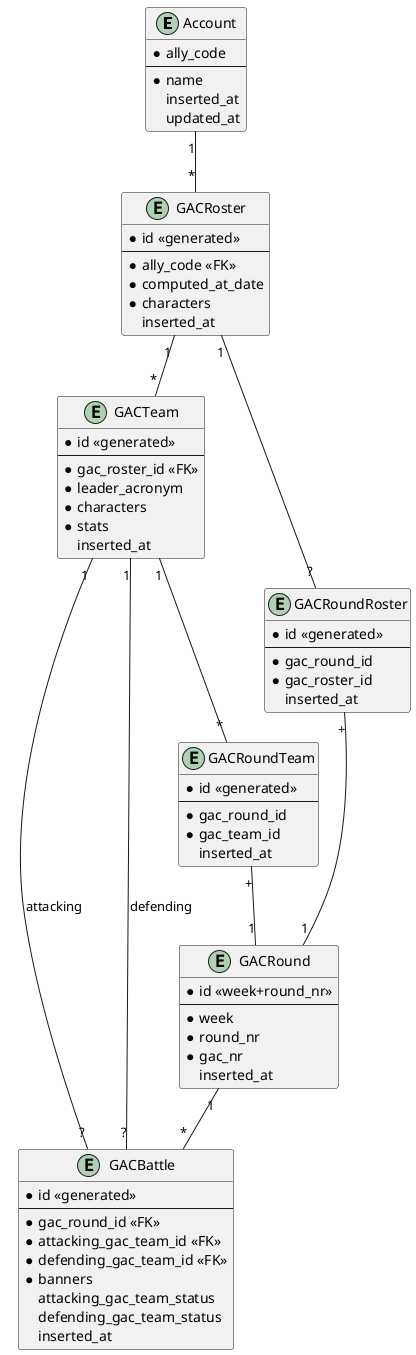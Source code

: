@startuml
entity Account {
  * ally_code
  --
  * name
  inserted_at
  updated_at
}
entity GACRoster {
  * id <<generated>>
  --
  * ally_code <<FK>>
  * computed_at_date
  * characters
  inserted_at
}
entity GACTeam {
  * id <<generated>>
  --
  * gac_roster_id <<FK>>
  * leader_acronym
  * characters
  * stats
  inserted_at
}
entity GACRound {
  * id <<week+round_nr>>
  --
  * week
  * round_nr
  * gac_nr
  inserted_at
}
entity GACRoundRoster {
  * id <<generated>>
  --
  * gac_round_id
  * gac_roster_id
  inserted_at
}
entity GACRoundTeam {
  * id <<generated>>
  --
  * gac_round_id
  * gac_team_id
  inserted_at
}
entity GACBattle {
  * id <<generated>>
  --
  * gac_round_id <<FK>>
  * attacking_gac_team_id <<FK>>
  * defending_gac_team_id <<FK>>
  * banners
  attacking_gac_team_status
  defending_gac_team_status
  inserted_at
}
Account "1" -- "*" GACRoster
GACRoster "1" -- "*" GACTeam

GACRoster "1" -- "?" GACRoundRoster
GACRoundRoster "+" -- "1" GACRound
GACTeam "1" -- "*" GACRoundTeam
GACRoundTeam "+" -- "1" GACRound

GACRound "1" -- "*" GACBattle
GACTeam "1" -- "?" GACBattle: attacking
GACTeam "1" -- "?" GACBattle: defending
@enduml